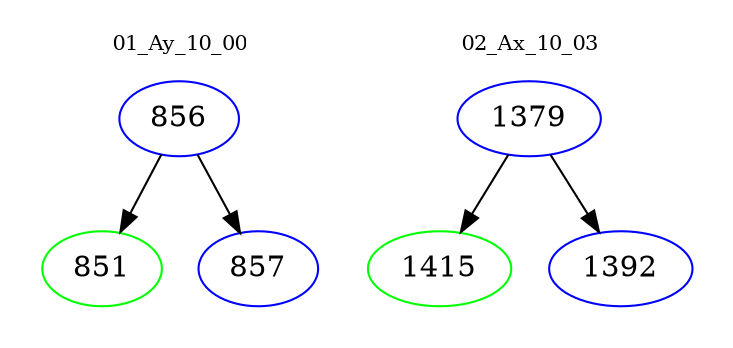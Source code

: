 digraph{
subgraph cluster_0 {
color = white
label = "01_Ay_10_00";
fontsize=10;
T0_856 [label="856", color="blue"]
T0_856 -> T0_851 [color="black"]
T0_851 [label="851", color="green"]
T0_856 -> T0_857 [color="black"]
T0_857 [label="857", color="blue"]
}
subgraph cluster_1 {
color = white
label = "02_Ax_10_03";
fontsize=10;
T1_1379 [label="1379", color="blue"]
T1_1379 -> T1_1415 [color="black"]
T1_1415 [label="1415", color="green"]
T1_1379 -> T1_1392 [color="black"]
T1_1392 [label="1392", color="blue"]
}
}
